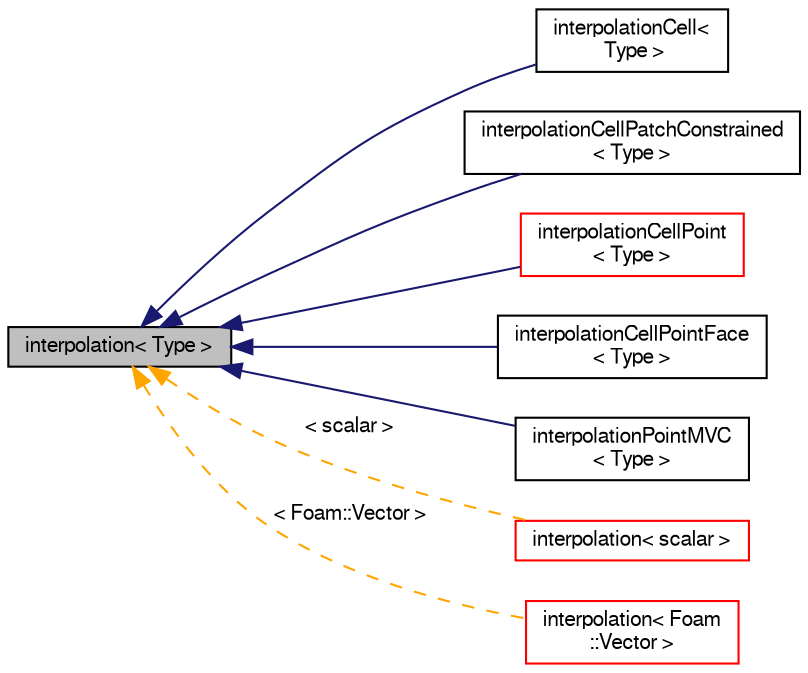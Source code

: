 digraph "interpolation&lt; Type &gt;"
{
  bgcolor="transparent";
  edge [fontname="FreeSans",fontsize="10",labelfontname="FreeSans",labelfontsize="10"];
  node [fontname="FreeSans",fontsize="10",shape=record];
  rankdir="LR";
  Node0 [label="interpolation\< Type \>",height=0.2,width=0.4,color="black", fillcolor="grey75", style="filled", fontcolor="black"];
  Node0 -> Node1 [dir="back",color="midnightblue",fontsize="10",style="solid",fontname="FreeSans"];
  Node1 [label="interpolationCell\<\l Type \>",height=0.2,width=0.4,color="black",URL="$a22914.html",tooltip="Uses the cell value for any point in the cell. "];
  Node0 -> Node2 [dir="back",color="midnightblue",fontsize="10",style="solid",fontname="FreeSans"];
  Node2 [label="interpolationCellPatchConstrained\l\< Type \>",height=0.2,width=0.4,color="black",URL="$a22918.html",tooltip="Uses the cell value for any point in the cell apart from a boundary face where it uses the boundary v..."];
  Node0 -> Node3 [dir="back",color="midnightblue",fontsize="10",style="solid",fontname="FreeSans"];
  Node3 [label="interpolationCellPoint\l\< Type \>",height=0.2,width=0.4,color="red",URL="$a22926.html",tooltip="Given cell centre values and point (vertex) values decompose into tetrahedra and linear interpolate w..."];
  Node0 -> Node7 [dir="back",color="midnightblue",fontsize="10",style="solid",fontname="FreeSans"];
  Node7 [label="interpolationCellPointFace\l\< Type \>",height=0.2,width=0.4,color="black",URL="$a22930.html",tooltip="Foam::interpolationCellPointFace. "];
  Node0 -> Node8 [dir="back",color="midnightblue",fontsize="10",style="solid",fontname="FreeSans"];
  Node8 [label="interpolationPointMVC\l\< Type \>",height=0.2,width=0.4,color="black",URL="$a22942.html",tooltip="Given cell centre values interpolates to vertices and uses these to do a Mean Value Coordinates inter..."];
  Node0 -> Node9 [dir="back",color="orange",fontsize="10",style="dashed",label=" \< scalar \>" ,fontname="FreeSans"];
  Node9 [label="interpolation\< scalar \>",height=0.2,width=0.4,color="red",URL="$a22158.html"];
  Node0 -> Node10 [dir="back",color="orange",fontsize="10",style="dashed",label=" \< Foam::Vector \>" ,fontname="FreeSans"];
  Node10 [label="interpolation\< Foam\l::Vector \>",height=0.2,width=0.4,color="red",URL="$a22158.html"];
}
